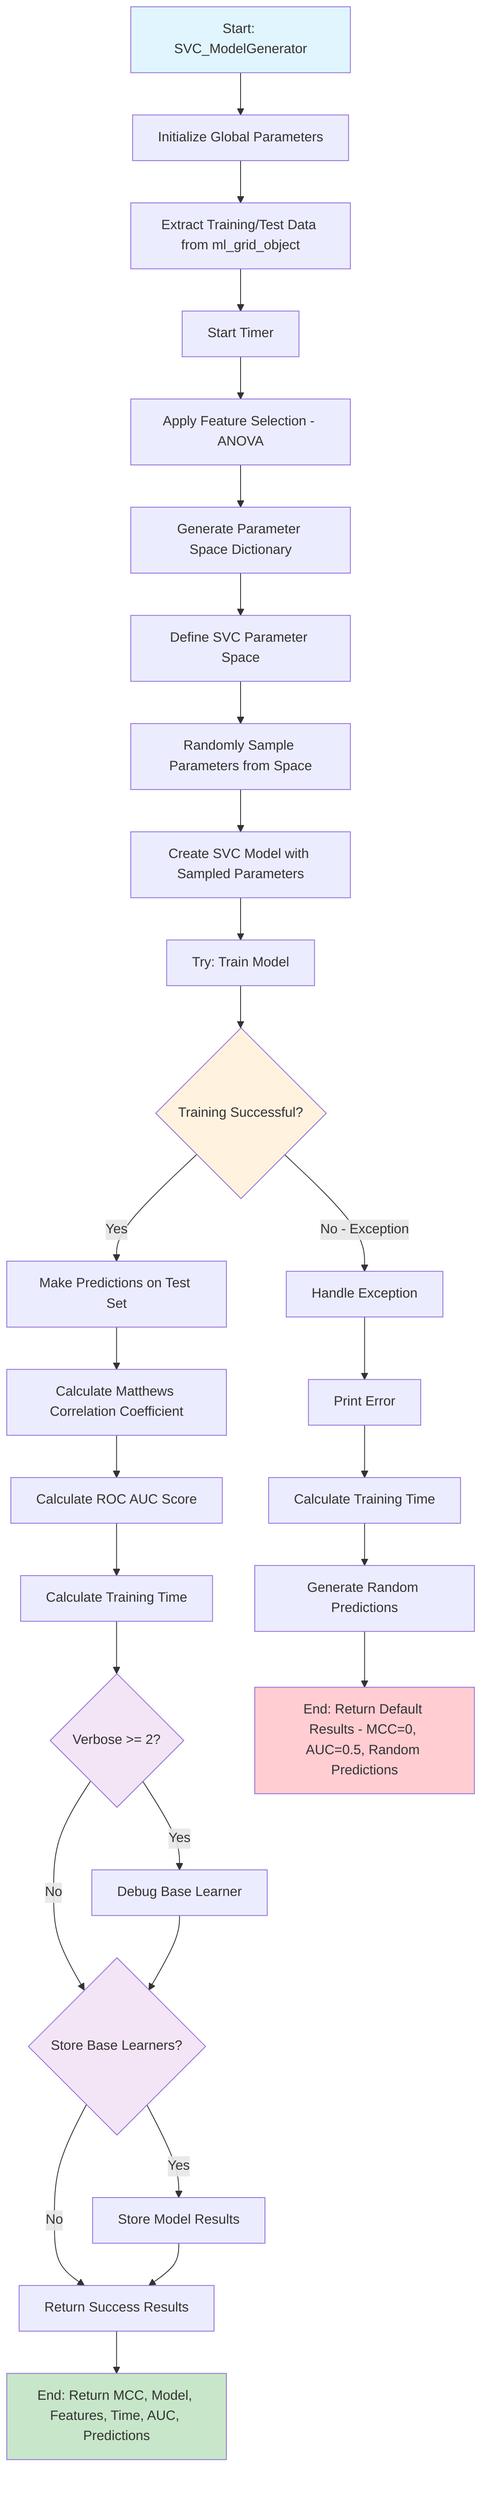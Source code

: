 flowchart TD
    A[Start: SVC_ModelGenerator] --> B[Initialize Global Parameters]
    B --> C[Extract Training/Test Data from ml_grid_object]
    C --> D[Start Timer]
    D --> E[Apply Feature Selection - ANOVA]
    E --> F[Generate Parameter Space Dictionary]
    F --> G[Define SVC Parameter Space]
    G --> H[Randomly Sample Parameters from Space]
    H --> I[Create SVC Model with Sampled Parameters]
    I --> J[Try: Train Model]
    J --> K{Training Successful?}
    
    K -->|Yes| L[Make Predictions on Test Set]
    L --> M[Calculate Matthews Correlation Coefficient]
    M --> N[Calculate ROC AUC Score]
    N --> O[Calculate Training Time]
    O --> P{Verbose >= 2?}
    P -->|Yes| Q[Debug Base Learner]
    P -->|No| R{Store Base Learners?}
    Q --> R
    R -->|Yes| S[Store Model Results]
    R -->|No| T[Return Success Results]
    S --> T
    T --> U[End: Return MCC, Model, Features, Time, AUC, Predictions]
    
    K -->|No - Exception| V[Handle Exception]
    V --> W[Print Error]
    W --> X[Calculate Training Time]
    X --> Y[Generate Random Predictions]
    Y --> Z[End: Return Default Results - MCC=0, AUC=0.5, Random Predictions]

    style A fill:#e1f5fe
    style U fill:#c8e6c9
    style Z fill:#ffcdd2
    style K fill:#fff3e0
    style P fill:#f3e5f5
    style R fill:#f3e5f5